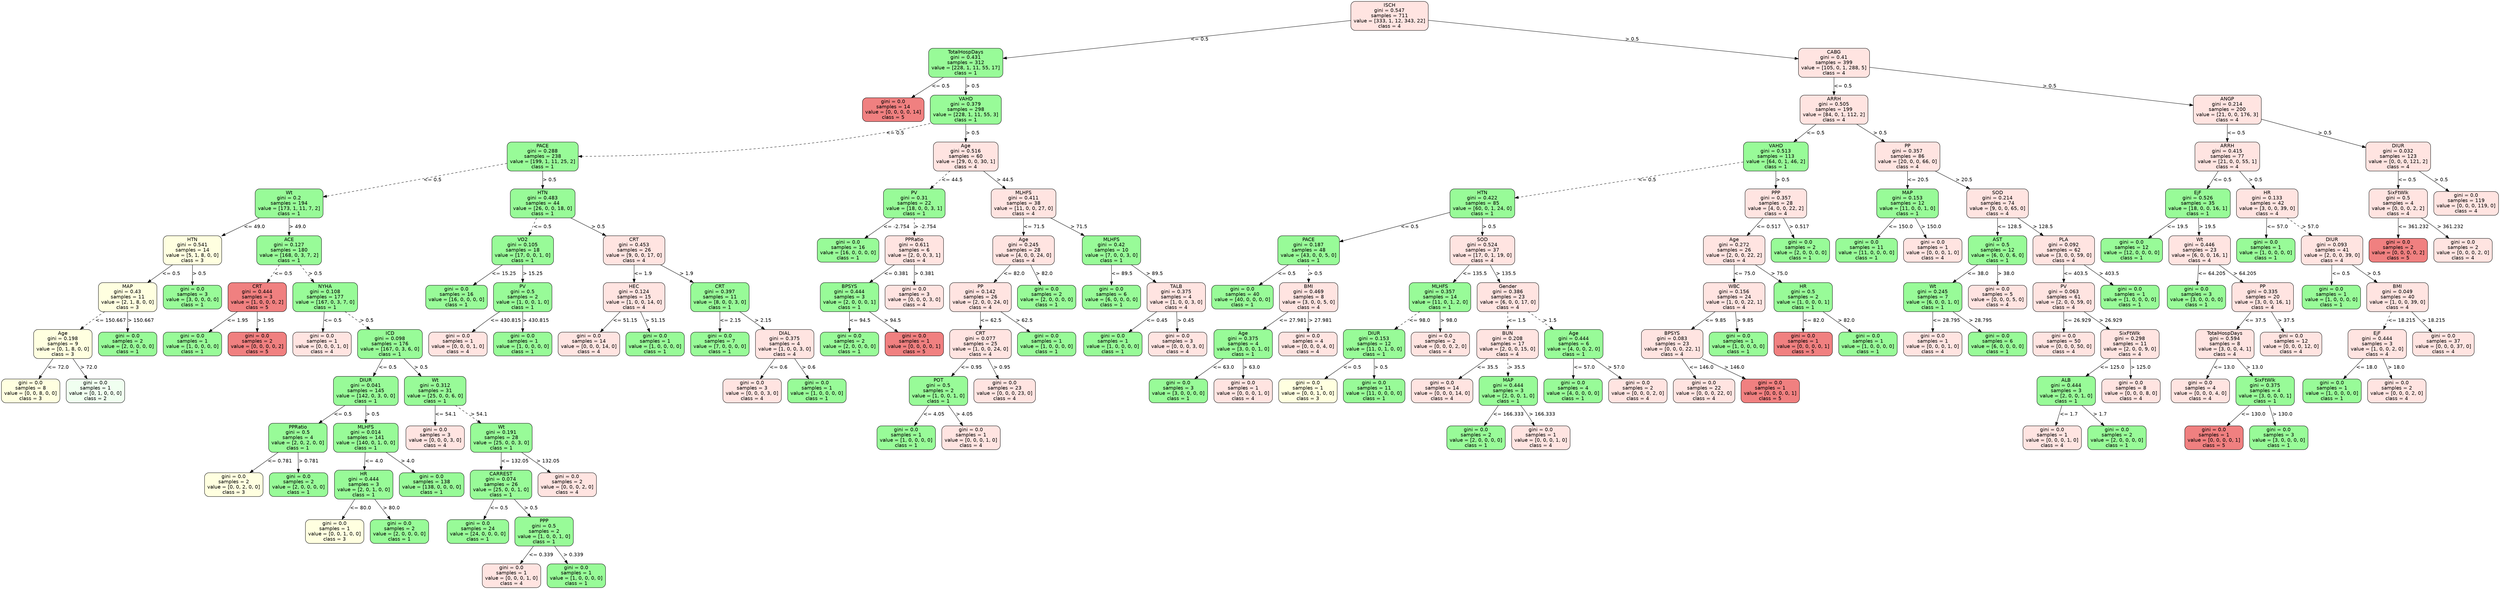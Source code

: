 strict digraph Tree {
	graph [bb="0,0,6093.5,1676"];
	node [color=black,
		fontname=helvetica,
		label="\N",
		shape=box,
		style="filled, rounded"
	];
	edge [fontname=helvetica];
	0	 [fillcolor=mistyrose,
		height=1.1528,
		label="ISCH\ngini = 0.547\nsamples = 711\nvalue = [333, 1, 12, 343, 22]\nclass = 4",
		pos="3339,1634.5",
		width=2.5694];
	1	 [fillcolor=palegreen,
		height=1.1528,
		label="TotalHospDays\ngini = 0.431\nsamples = 312\nvalue = [228, 1, 11, 55, 17]\nclass = 1",
		pos="2294,1500.5",
		width=2.4583];
	0 -> 1	 [label="<= 0.5",
		labelangle=45,
		labeldistance=2.5,
		lp="2868,1567.5",
		op="<=",
		param=0.5,
		pos="e,2382.8,1511.9 3246.3,1622.6 3050,1597.4 2594.3,1539 2392.8,1513.2",
		style=solid];
	76	 [fillcolor=mistyrose,
		height=1.1528,
		label="CABG\ngini = 0.41\nsamples = 399\nvalue = [105, 0, 1, 288, 5]\nclass = 4",
		pos="4481,1500.5",
		width=2.3611];
	0 -> 76	 [label="> 0.5",
		labelangle=-45,
		labeldistance=2.5,
		lp="3960.5,1567.5",
		op=">",
		param=0.5,
		pos="e,4396,1510.5 3432,1623.6 3645.7,1598.5 4170.2,1537 4385.9,1511.7",
		style=solid];
	2	 [fillcolor=lightcoral,
		height=0.94444,
		label="gini = 0.0\nsamples = 14\nvalue = [0, 0, 0, 0, 14]\nclass = 5",
		pos="2117,1366.5",
		width=2.0417];
	1 -> 2	 [label="<= 0.5",
		lp="2231,1433.5",
		op="<=",
		param=0.5,
		pos="e,2161.9,1400.5 2239,1458.8 2217,1442.2 2191.8,1423.2 2170.1,1406.7",
		style=solid];
	3	 [fillcolor=palegreen,
		height=1.1528,
		label="VAHD\ngini = 0.379\nsamples = 298\nvalue = [228, 1, 11, 55, 3]\nclass = 1",
		pos="2294,1366.5",
		width=2.3611];
	1 -> 3	 [label="> 0.5",
		lp="2309.5,1433.5",
		op=">",
		param=0.5,
		pos="e,2294,1408.1 2294,1458.8 2294,1446 2294,1431.7 2294,1418.2",
		style=solid];
	4	 [fillcolor=palegreen,
		height=1.1528,
		label="PACE\ngini = 0.288\nsamples = 238\nvalue = [199, 1, 11, 25, 2]\nclass = 1",
		pos="1319,1232.5",
		width=2.3611];
	3 -> 4	 [label="<= 0.5",
		lp="2114,1299.5",
		op="<=",
		param=0.5,
		pos="e,1404.2,1238.1 2209,1327.9 2205.6,1326.8 2202.3,1325.9 2199,1325 2052.6,1286.3 1610.1,1252.4 1414.1,1238.8",
		style=dashed];
	53	 [fillcolor=mistyrose,
		height=1.1528,
		label="Age\ngini = 0.516\nsamples = 60\nvalue = [29, 0, 0, 30, 1]\nclass = 4",
		pos="2294,1232.5",
		width=2.1528];
	3 -> 53	 [label="> 0.5",
		lp="2309.5,1299.5",
		op=">",
		param=0.5,
		pos="e,2294,1274.1 2294,1324.8 2294,1312 2294,1297.7 2294,1284.2",
		style=solid];
	5	 [fillcolor=palegreen,
		height=1.1528,
		label="Wt\ngini = 0.2\nsamples = 194\nvalue = [173, 1, 11, 7, 2]\nclass = 1",
		pos="700,1098.5",
		width=2.25];
	4 -> 5	 [label="<= 0.5",
		lp="1049,1165.5",
		op="<=",
		param=0.5,
		pos="e,781.2,1116.1 1233.9,1214.1 1117.7,1188.9 910.25,1144 791.04,1118.2",
		style=dashed];
	38	 [fillcolor=palegreen,
		height=1.1528,
		label="HTN\ngini = 0.483\nsamples = 44\nvalue = [26, 0, 0, 18, 0]\nclass = 1",
		pos="1319,1098.5",
		width=2.1528];
	4 -> 38	 [label="> 0.5",
		lp="1334.5,1165.5",
		op=">",
		param=0.5,
		pos="e,1319,1140.1 1319,1190.8 1319,1178 1319,1163.7 1319,1150.2",
		style=solid];
	6	 [fillcolor=lightyellow,
		height=1.1528,
		label="HTN\ngini = 0.541\nsamples = 14\nvalue = [5, 1, 8, 0, 0]\nclass = 3",
		pos="465,964.5",
		width=1.9444];
	5 -> 6	 [label="<= 49.0",
		lp="613.5,1031.5",
		op="<=",
		param=49.0,
		pos="e,535.21,1004.5 626.93,1056.8 600.66,1041.9 570.92,1024.9 544.16,1009.6",
		style=solid];
	13	 [fillcolor=palegreen,
		height=1.1528,
		label="ACE\ngini = 0.127\nsamples = 180\nvalue = [168, 0, 3, 7, 2]\nclass = 1",
		pos="700,964.5",
		width=2.1528];
	5 -> 13	 [label="> 49.0",
		lp="719.5,1031.5",
		op=">",
		param=49.0,
		pos="e,700,1006.1 700,1056.8 700,1044 700,1029.7 700,1016.2",
		style=solid];
	7	 [fillcolor=lightyellow,
		height=1.1528,
		label="MAP\ngini = 0.43\nsamples = 11\nvalue = [2, 1, 8, 0, 0]\nclass = 3",
		pos="307,830.5",
		width=1.9444];
	6 -> 7	 [label="<= 0.5",
		lp="411,897.5",
		op="<=",
		param=0.5,
		pos="e,356.1,872.14 415.87,922.84 399.38,908.84 380.84,893.13 363.81,878.68",
		style=solid];
	12	 [fillcolor=palegreen,
		height=0.94444,
		label="gini = 0.0\nsamples = 3\nvalue = [3, 0, 0, 0, 0]\nclass = 1",
		pos="465,830.5",
		width=1.9444];
	6 -> 12	 [label="> 0.5",
		lp="480.5,897.5",
		op=">",
		param=0.5,
		pos="e,465,864.5 465,922.84 465,907.6 465,890.33 465,874.87",
		style=solid];
	8	 [fillcolor=lightyellow,
		height=1.1528,
		label="Age\ngini = 0.198\nsamples = 9\nvalue = [0, 1, 8, 0, 0]\nclass = 3",
		pos="149,696.5",
		width=1.9444];
	7 -> 8	 [label="<= 150.667",
		lp="268,763.5",
		op="<=",
		param=150.667,
		pos="e,195.3,738.28 254.59,788.88 247.29,782.93 239.93,776.85 233,771 223.15,762.68 212.78,753.69 202.82,744.92",
		style=dashed];
	11	 [fillcolor=palegreen,
		height=0.94444,
		label="gini = 0.0\nsamples = 2\nvalue = [2, 0, 0, 0, 0]\nclass = 1",
		pos="307,696.5",
		width=1.9444];
	7 -> 11	 [label="> 150.667",
		lp="337.5,763.5",
		op=">",
		param=150.667,
		pos="e,307,730.5 307,788.84 307,773.6 307,756.33 307,740.87",
		style=solid];
	9	 [fillcolor=lightyellow,
		height=0.94444,
		label="gini = 0.0\nsamples = 8\nvalue = [0, 0, 8, 0, 0]\nclass = 3",
		pos="70,562.5",
		width=1.9444];
	8 -> 9	 [label="<= 72.0",
		lp="135.5,629.5",
		op="<=",
		param=72.0,
		pos="e,90.047,596.5 124.44,654.84 115.2,639.17 104.68,621.33 95.371,605.53",
		style=solid];
	10	 [fillcolor=honeydew,
		height=0.94444,
		label="gini = 0.0\nsamples = 1\nvalue = [0, 1, 0, 0, 0]\nclass = 2",
		pos="228,562.5",
		width=1.9444];
	8 -> 10	 [label="> 72.0",
		lp="210.5,629.5",
		op=">",
		param=72.0,
		pos="e,207.95,596.5 173.56,654.84 182.8,639.17 193.32,621.33 202.63,605.53",
		style=solid];
	14	 [fillcolor=lightcoral,
		height=1.1528,
		label="CRT\ngini = 0.444\nsamples = 3\nvalue = [1, 0, 0, 0, 2]\nclass = 5",
		pos="623,830.5",
		width=1.9444];
	13 -> 14	 [label="<= 0.5",
		lp="684,897.5",
		op="<=",
		param=0.5,
		pos="e,646.93,872.14 676.06,922.84 668.45,909.6 659.96,894.82 652.04,881.03",
		style=dashed];
	17	 [fillcolor=palegreen,
		height=1.1528,
		label="NYHA\ngini = 0.108\nsamples = 177\nvalue = [167, 0, 3, 7, 0]\nclass = 1",
		pos="789,830.5",
		width=2.1528];
	13 -> 17	 [label="> 0.5",
		lp="763.5,897.5",
		op=">",
		param=0.5,
		pos="e,761.34,872.14 727.67,922.84 736.55,909.48 746.47,894.54 755.7,880.64",
		style=dashed];
	15	 [fillcolor=palegreen,
		height=0.94444,
		label="gini = 0.0\nsamples = 1\nvalue = [1, 0, 0, 0, 0]\nclass = 1",
		pos="465,696.5",
		width=1.9444];
	14 -> 15	 [label="<= 1.95",
		lp="572.5,763.5",
		op="<=",
		param=1.95,
		pos="e,505.09,730.5 573.87,788.84 554.45,772.36 532.19,753.49 512.89,737.12",
		style=solid];
	16	 [fillcolor=lightcoral,
		height=0.94444,
		label="gini = 0.0\nsamples = 2\nvalue = [0, 0, 0, 0, 2]\nclass = 5",
		pos="623,696.5",
		width=1.9444];
	14 -> 16	 [label="> 1.95",
		lp="642.5,763.5",
		op=">",
		param=1.95,
		pos="e,623,730.5 623,788.84 623,773.6 623,756.33 623,740.87",
		style=solid];
	18	 [fillcolor=mistyrose,
		height=0.94444,
		label="gini = 0.0\nsamples = 1\nvalue = [0, 0, 0, 1, 0]\nclass = 4",
		pos="781,696.5",
		width=1.9444];
	17 -> 18	 [label="<= 0.5",
		lp="806,763.5",
		op="<=",
		param=0.5,
		pos="e,783.03,730.5 786.51,788.84 785.6,773.6 784.57,756.33 783.65,740.87",
		style=solid];
	19	 [fillcolor=palegreen,
		height=1.1528,
		label="ICD\ngini = 0.098\nsamples = 176\nvalue = [167, 0, 3, 6, 0]\nclass = 1",
		pos="947,696.5",
		width=2.1528];
	17 -> 19	 [label="> 0.5",
		lp="888.5,763.5",
		op=">",
		param=0.5,
		pos="e,897.9,738.14 838.13,788.84 854.62,774.84 873.16,759.13 890.19,744.68",
		style=dashed];
	20	 [fillcolor=palegreen,
		height=1.1528,
		label="DIUR\ngini = 0.041\nsamples = 145\nvalue = [142, 0, 3, 0, 0]\nclass = 1",
		pos="863,562.5",
		width=2.1528];
	19 -> 20	 [label="<= 0.5",
		lp="928,629.5",
		op="<=",
		param=0.5,
		pos="e,889.1,604.14 920.88,654.84 912.51,641.48 903.14,626.54 894.43,612.64",
		style=solid];
	29	 [fillcolor=palegreen,
		height=1.1528,
		label="Wt\ngini = 0.312\nsamples = 31\nvalue = [25, 0, 0, 6, 0]\nclass = 1",
		pos="1032,562.5",
		width=2.0417];
	19 -> 29	 [label="> 0.5",
		lp="1008.5,629.5",
		op=">",
		param=0.5,
		pos="e,1005.6,604.14 973.43,654.84 981.9,641.48 991.38,626.54 1000.2,612.64",
		style=solid];
	21	 [fillcolor=palegreen,
		height=1.1528,
		label="PPRatio\ngini = 0.5\nsamples = 4\nvalue = [2, 0, 2, 0, 0]\nclass = 1",
		pos="699,428.5",
		width=1.9444];
	20 -> 21	 [label="<= 0.5",
		lp="806,495.5",
		op="<=",
		param=0.5,
		pos="e,749.96,470.14 812.01,520.84 794.88,506.84 775.65,491.13 757.96,476.68",
		style=solid];
	24	 [fillcolor=palegreen,
		height=1.1528,
		label="MLHFS\ngini = 0.014\nsamples = 141\nvalue = [140, 0, 1, 0, 0]\nclass = 1",
		pos="865,428.5",
		width=2.1528];
	20 -> 24	 [label="> 0.5",
		lp="880.5,495.5",
		op=">",
		param=0.5,
		pos="e,864.38,470.14 863.62,520.84 863.81,507.98 864.03,493.66 864.23,480.21",
		style=solid];
	22	 [fillcolor=lightyellow,
		height=0.94444,
		label="gini = 0.0\nsamples = 2\nvalue = [0, 0, 2, 0, 0]\nclass = 3",
		pos="541,294.5",
		width=1.9444];
	21 -> 22	 [label="<= 0.781",
		lp="652.5,361.5",
		op="<=",
		param=0.781,
		pos="e,581.09,328.5 649.87,386.84 630.45,370.36 608.19,351.49 588.89,335.12",
		style=solid];
	23	 [fillcolor=palegreen,
		height=0.94444,
		label="gini = 0.0\nsamples = 2\nvalue = [2, 0, 0, 0, 0]\nclass = 1",
		pos="699,294.5",
		width=1.9444];
	21 -> 23	 [label="> 0.781",
		lp="722,361.5",
		op=">",
		param=0.781,
		pos="e,699,328.5 699,386.84 699,371.6 699,354.33 699,338.87",
		style=solid];
	25	 [fillcolor=palegreen,
		height=1.1528,
		label="HR\ngini = 0.444\nsamples = 3\nvalue = [2, 0, 1, 0, 0]\nclass = 1",
		pos="857,294.5",
		width=1.9444];
	24 -> 25	 [label="<= 4.0",
		lp="882,361.5",
		op="<=",
		param=4.0,
		pos="e,859.49,336.14 862.51,386.84 861.75,373.98 860.89,359.66 860.09,346.21",
		style=solid];
	28	 [fillcolor=palegreen,
		height=0.94444,
		label="gini = 0.0\nsamples = 138\nvalue = [138, 0, 0, 0, 0]\nclass = 1",
		pos="1023,294.5",
		width=2.1528];
	24 -> 28	 [label="> 4.0",
		lp="964.5,361.5",
		op=">",
		param=4.0,
		pos="e,982.91,328.5 914.13,386.84 933.55,370.36 955.81,351.49 975.11,335.12",
		style=solid];
	26	 [fillcolor=lightyellow,
		height=0.94444,
		label="gini = 0.0\nsamples = 1\nvalue = [0, 0, 1, 0, 0]\nclass = 3",
		pos="785,160.5",
		width=1.9444];
	25 -> 26	 [label="<= 80.0",
		lp="847.5,227.5",
		op="<=",
		param=80.0,
		pos="e,803.27,194.5 834.61,252.84 826.19,237.17 816.61,219.33 808.12,203.53",
		style=solid];
	27	 [fillcolor=palegreen,
		height=0.94444,
		label="gini = 0.0\nsamples = 2\nvalue = [2, 0, 0, 0, 0]\nclass = 1",
		pos="943,160.5",
		width=1.9444];
	25 -> 27	 [label="> 80.0",
		lp="922.5,227.5",
		op=">",
		param=80.0,
		pos="e,921.18,194.5 883.74,252.84 893.89,237.02 905.46,218.99 915.67,203.09",
		style=solid];
	30	 [fillcolor=mistyrose,
		height=0.94444,
		label="gini = 0.0\nsamples = 3\nvalue = [0, 0, 0, 3, 0]\nclass = 4",
		pos="1031,428.5",
		width=1.9444];
	29 -> 30	 [label="<= 54.1",
		lp="1055.5,495.5",
		op="<=",
		param=54.1,
		pos="e,1031.3,462.5 1031.7,520.84 1031.6,505.6 1031.4,488.33 1031.3,472.87",
		style=solid];
	31	 [fillcolor=palegreen,
		height=1.1528,
		label="Wt\ngini = 0.191\nsamples = 28\nvalue = [25, 0, 0, 3, 0]\nclass = 1",
		pos="1193,428.5",
		width=2.0417];
	29 -> 31	 [label="> 54.1",
		lp="1137.5,495.5",
		op=">",
		param=54.1,
		pos="e,1143,470.14 1082.1,520.84 1098.9,506.84 1117.8,491.13 1135.1,476.68",
		style=dashed];
	32	 [fillcolor=palegreen,
		height=1.1528,
		label="CARREST\ngini = 0.074\nsamples = 26\nvalue = [25, 0, 0, 1, 0]\nclass = 1",
		pos="1192,294.5",
		width=2.0417];
	31 -> 32	 [label="<= 132.05",
		lp="1224,361.5",
		op="<=",
		param=132.05,
		pos="e,1192.3,336.14 1192.7,386.84 1192.6,373.98 1192.5,359.66 1192.4,346.21",
		style=solid];
	37	 [fillcolor=mistyrose,
		height=0.94444,
		label="gini = 0.0\nsamples = 2\nvalue = [0, 0, 0, 2, 0]\nclass = 4",
		pos="1354,294.5",
		width=1.9444];
	31 -> 37	 [label="> 132.05",
		lp="1306,361.5",
		op=">",
		param=132.05,
		pos="e,1313.1,328.5 1243.1,386.84 1262.9,370.36 1285.5,351.49 1305.2,335.12",
		style=solid];
	33	 [fillcolor=palegreen,
		height=0.94444,
		label="gini = 0.0\nsamples = 24\nvalue = [24, 0, 0, 0, 0]\nclass = 1",
		pos="1135,160.5",
		width=2.0417];
	32 -> 33	 [label="<= 0.5",
		lp="1186,227.5",
		op="<=",
		param=0.5,
		pos="e,1149.5,194.5 1174.3,252.84 1167.7,237.31 1160.2,219.66 1153.5,203.98",
		style=solid];
	34	 [fillcolor=palegreen,
		height=1.1528,
		label="PPP\ngini = 0.5\nsamples = 2\nvalue = [1, 0, 0, 1, 0]\nclass = 1",
		pos="1297,160.5",
		width=1.9444];
	32 -> 34	 [label="> 0.5",
		lp="1263.5,227.5",
		op=">",
		param=0.5,
		pos="e,1264.4,202.14 1224.6,252.84 1235.2,239.35 1247,224.26 1258,210.24",
		style=solid];
	35	 [fillcolor=mistyrose,
		height=0.94444,
		label="gini = 0.0\nsamples = 1\nvalue = [0, 0, 0, 1, 0]\nclass = 4",
		pos="1218,34",
		width=1.9444];
	34 -> 35	 [label="<= 0.339",
		lp="1285.5,93.5",
		op="<=",
		param=0.339,
		pos="e,1239.3,68.142 1270.9,118.73 1262.5,105.27 1253.2,90.336 1244.7,76.803",
		style=solid];
	36	 [fillcolor=palegreen,
		height=0.94444,
		label="gini = 0.0\nsamples = 1\nvalue = [1, 0, 0, 0, 0]\nclass = 1",
		pos="1376,34",
		width=1.9444];
	34 -> 36	 [label="> 0.339",
		lp="1365,93.5",
		op=">",
		param=0.339,
		pos="e,1354.7,68.142 1323.1,118.73 1331.5,105.27 1340.8,90.336 1349.3,76.803",
		style=solid];
	39	 [fillcolor=palegreen,
		height=1.1528,
		label="VO2\ngini = 0.105\nsamples = 18\nvalue = [17, 0, 0, 1, 0]\nclass = 1",
		pos="1271,964.5",
		width=2.0417];
	38 -> 39	 [label="<= 0.5",
		lp="1317,1031.5",
		op="<=",
		param=0.5,
		pos="e,1285.9,1006.1 1304.1,1056.8 1299.4,1043.9 1294.2,1029.4 1289.4,1015.8",
		style=dashed];
	44	 [fillcolor=mistyrose,
		height=1.1528,
		label="CRT\ngini = 0.453\nsamples = 26\nvalue = [9, 0, 0, 17, 0]\nclass = 4",
		pos="1543,964.5",
		width=2.0417];
	38 -> 44	 [label="> 0.5",
		lp="1453.5,1031.5",
		op=">",
		param=0.5,
		pos="e,1473.4,1006.1 1388.6,1056.8 1412.8,1042.4 1440,1026.1 1464.7,1011.3",
		style=solid];
	40	 [fillcolor=palegreen,
		height=0.94444,
		label="gini = 0.0\nsamples = 16\nvalue = [16, 0, 0, 0, 0]\nclass = 1",
		pos="1109,830.5",
		width=2.0417];
	39 -> 40	 [label="<= 15.25",
		lp="1222.5,897.5",
		op="<=",
		param=15.25,
		pos="e,1150.1,864.5 1220.6,922.84 1200.6,906.29 1177.7,887.32 1157.8,870.9",
		style=solid];
	41	 [fillcolor=palegreen,
		height=1.1528,
		label="PV\ngini = 0.5\nsamples = 2\nvalue = [1, 0, 0, 1, 0]\nclass = 1",
		pos="1271,830.5",
		width=1.9444];
	39 -> 41	 [label="> 15.25",
		lp="1294,897.5",
		op=">",
		param=15.25,
		pos="e,1271,872.14 1271,922.84 1271,909.98 1271,895.66 1271,882.21",
		style=solid];
	42	 [fillcolor=mistyrose,
		height=0.94444,
		label="gini = 0.0\nsamples = 1\nvalue = [0, 0, 0, 1, 0]\nclass = 4",
		pos="1113,696.5",
		width=1.9444];
	41 -> 42	 [label="<= 430.815",
		lp="1232,763.5",
		op="<=",
		param=430.815,
		pos="e,1150.7,730.64 1218.6,788.88 1211.3,782.93 1203.9,776.85 1197,771 1184.3,760.27 1170.7,748.42 1158.3,737.39",
		style=solid];
	43	 [fillcolor=palegreen,
		height=0.94444,
		label="gini = 0.0\nsamples = 1\nvalue = [1, 0, 0, 0, 0]\nclass = 1",
		pos="1271,696.5",
		width=1.9444];
	41 -> 43	 [label="> 430.815",
		lp="1301.5,763.5",
		op=">",
		param=430.815,
		pos="e,1271,730.5 1271,788.84 1271,773.6 1271,756.33 1271,740.87",
		style=solid];
	45	 [fillcolor=mistyrose,
		height=1.1528,
		label="HEC\ngini = 0.124\nsamples = 15\nvalue = [1, 0, 0, 14, 0]\nclass = 4",
		pos="1543,830.5",
		width=2.0417];
	44 -> 45	 [label="<= 1.9",
		lp="1563,897.5",
		op="<=",
		param=1.9,
		pos="e,1543,872.14 1543,922.84 1543,909.98 1543,895.66 1543,882.21",
		style=solid];
	48	 [fillcolor=palegreen,
		height=1.1528,
		label="CRT\ngini = 0.397\nsamples = 11\nvalue = [8, 0, 0, 3, 0]\nclass = 1",
		pos="1753,830.5",
		width=1.9444];
	44 -> 48	 [label="> 1.9",
		lp="1670.5,897.5",
		op=">",
		param=1.9,
		pos="e,1687.7,872.14 1608.3,922.84 1630.7,908.53 1656,892.42 1679,877.7",
		style=solid];
	46	 [fillcolor=mistyrose,
		height=0.94444,
		label="gini = 0.0\nsamples = 14\nvalue = [0, 0, 0, 14, 0]\nclass = 4",
		pos="1433,696.5",
		width=2.0417];
	45 -> 46	 [label="<= 51.15",
		lp="1519.5,763.5",
		op="<=",
		param=51.15,
		pos="e,1460.9,730.5 1508.8,788.84 1495.7,772.87 1480.7,754.66 1467.6,738.65",
		style=solid];
	47	 [fillcolor=palegreen,
		height=0.94444,
		label="gini = 0.0\nsamples = 1\nvalue = [1, 0, 0, 0, 0]\nclass = 1",
		pos="1595,696.5",
		width=1.9444];
	45 -> 47	 [label="> 51.15",
		lp="1594,763.5",
		op=">",
		param=51.15,
		pos="e,1581.8,730.5 1559.2,788.84 1565.2,773.31 1572,755.66 1578.1,739.98",
		style=solid];
	49	 [fillcolor=palegreen,
		height=0.94444,
		label="gini = 0.0\nsamples = 7\nvalue = [7, 0, 0, 0, 0]\nclass = 1",
		pos="1753,696.5",
		width=1.9444];
	48 -> 49	 [label="<= 2.15",
		lp="1776.5,763.5",
		op="<=",
		param=2.15,
		pos="e,1753,730.5 1753,788.84 1753,773.6 1753,756.33 1753,740.87",
		style=solid];
	50	 [fillcolor=mistyrose,
		height=1.1528,
		label="DIAL\ngini = 0.375\nsamples = 4\nvalue = [1, 0, 0, 3, 0]\nclass = 4",
		pos="1911,696.5",
		width=1.9444];
	48 -> 50	 [label="> 2.15",
		lp="1856.5,763.5",
		op=">",
		param=2.15,
		pos="e,1861.9,738.14 1802.1,788.84 1818.6,774.84 1837.2,759.13 1854.2,744.68",
		style=solid];
	51	 [fillcolor=mistyrose,
		height=0.94444,
		label="gini = 0.0\nsamples = 3\nvalue = [0, 0, 0, 3, 0]\nclass = 4",
		pos="1832,562.5",
		width=1.9444];
	50 -> 51	 [label="<= 0.6",
		lp="1894,629.5",
		op="<=",
		param=0.6,
		pos="e,1852,596.5 1886.4,654.84 1877.2,639.17 1866.7,621.33 1857.4,605.53",
		style=solid];
	52	 [fillcolor=palegreen,
		height=0.94444,
		label="gini = 0.0\nsamples = 1\nvalue = [1, 0, 0, 0, 0]\nclass = 1",
		pos="1990,562.5",
		width=1.9444];
	50 -> 52	 [label="> 0.6",
		lp="1968.5,629.5",
		op=">",
		param=0.6,
		pos="e,1970,596.5 1935.6,654.84 1944.8,639.17 1955.3,621.33 1964.6,605.53",
		style=solid];
	54	 [fillcolor=palegreen,
		height=1.1528,
		label="PV\ngini = 0.31\nsamples = 22\nvalue = [18, 0, 0, 3, 1]\nclass = 1",
		pos="2227,1098.5",
		width=2.0417];
	53 -> 54	 [label="<= 44.5",
		lp="2286.5,1165.5",
		op="<=",
		param=44.5,
		pos="e,2247.8,1140.1 2273.2,1190.8 2266.6,1177.7 2259.3,1163.1 2252.5,1149.4",
		style=dashed];
	61	 [fillcolor=mistyrose,
		height=1.1528,
		label="MLHFS\ngini = 0.411\nsamples = 38\nvalue = [11, 0, 0, 27, 0]\nclass = 4",
		pos="2516,1098.5",
		width=2.1528];
	53 -> 61	 [label="> 44.5",
		lp="2431.5,1165.5",
		op=">",
		param=44.5,
		pos="e,2447,1140.1 2363,1190.8 2386.9,1176.4 2413.9,1160.1 2438.4,1145.3",
		style=solid];
	55	 [fillcolor=palegreen,
		height=0.94444,
		label="gini = 0.0\nsamples = 16\nvalue = [16, 0, 0, 0, 0]\nclass = 1",
		pos="2065,964.5",
		width=2.0417];
	54 -> 55	 [label="<= -2.754",
		lp="2180.5,1031.5",
		op="<=",
		param=-2.754,
		pos="e,2106.1,998.5 2176.6,1056.8 2156.6,1040.3 2133.7,1021.3 2113.8,1004.9",
		style=solid];
	56	 [fillcolor=mistyrose,
		height=1.1528,
		label="PPRatio\ngini = 0.611\nsamples = 6\nvalue = [2, 0, 0, 3, 1]\nclass = 4",
		pos="2227,964.5",
		width=1.9444];
	54 -> 56	 [label="> -2.754",
		lp="2252.5,1031.5",
		op=">",
		param=-2.754,
		pos="e,2227,1006.1 2227,1056.8 2227,1044 2227,1029.7 2227,1016.2",
		style=dashed];
	57	 [fillcolor=palegreen,
		height=1.1528,
		label="BPSYS\ngini = 0.444\nsamples = 3\nvalue = [2, 0, 0, 0, 1]\nclass = 1",
		pos="2069,830.5",
		width=1.9444];
	56 -> 57	 [label="<= 0.381",
		lp="2180.5,897.5",
		op="<=",
		param=0.381,
		pos="e,2118.1,872.14 2177.9,922.84 2161.4,908.84 2142.8,893.13 2125.8,878.68",
		style=solid];
	60	 [fillcolor=mistyrose,
		height=0.94444,
		label="gini = 0.0\nsamples = 3\nvalue = [0, 0, 0, 3, 0]\nclass = 4",
		pos="2227,830.5",
		width=1.9444];
	56 -> 60	 [label="> 0.381",
		lp="2250,897.5",
		op=">",
		param=0.381,
		pos="e,2227,864.5 2227,922.84 2227,907.6 2227,890.33 2227,874.87",
		style=solid];
	58	 [fillcolor=palegreen,
		height=0.94444,
		label="gini = 0.0\nsamples = 2\nvalue = [2, 0, 0, 0, 0]\nclass = 1",
		pos="2069,696.5",
		width=1.9444];
	57 -> 58	 [label="<= 94.5",
		lp="2092.5,763.5",
		op="<=",
		param=94.5,
		pos="e,2069,730.5 2069,788.84 2069,773.6 2069,756.33 2069,740.87",
		style=solid];
	59	 [fillcolor=lightcoral,
		height=0.94444,
		label="gini = 0.0\nsamples = 1\nvalue = [0, 0, 0, 0, 1]\nclass = 5",
		pos="2227,696.5",
		width=1.9444];
	57 -> 59	 [label="> 94.5",
		lp="2172.5,763.5",
		op=">",
		param=94.5,
		pos="e,2186.9,730.5 2118.1,788.84 2137.6,772.36 2159.8,753.49 2179.1,737.12",
		style=solid];
	62	 [fillcolor=mistyrose,
		height=1.1528,
		label="Age\ngini = 0.245\nsamples = 28\nvalue = [4, 0, 0, 24, 0]\nclass = 4",
		pos="2516,964.5",
		width=2.0417];
	61 -> 62	 [label="<= 71.5",
		lp="2539.5,1031.5",
		op="<=",
		param=71.5,
		pos="e,2516,1006.1 2516,1056.8 2516,1044 2516,1029.7 2516,1016.2",
		style=solid];
	71	 [fillcolor=palegreen,
		height=1.1528,
		label="MLHFS\ngini = 0.42\nsamples = 10\nvalue = [7, 0, 0, 3, 0]\nclass = 1",
		pos="2709,964.5",
		width=1.9444];
	61 -> 71	 [label="> 71.5",
		lp="2638.5,1031.5",
		op=">",
		param=71.5,
		pos="e,2649,1006.1 2576,1056.8 2596.5,1042.6 2619.6,1026.6 2640.7,1011.9",
		style=solid];
	63	 [fillcolor=mistyrose,
		height=1.1528,
		label="PP\ngini = 0.142\nsamples = 26\nvalue = [2, 0, 0, 24, 0]\nclass = 4",
		pos="2389,830.5",
		width=2.0417];
	62 -> 63	 [label="<= 82.0",
		lp="2480.5,897.5",
		op="<=",
		param=82.0,
		pos="e,2428.5,872.14 2476.5,922.84 2463.5,909.1 2448.9,893.69 2435.4,879.46",
		style=solid];
	70	 [fillcolor=palegreen,
		height=0.94444,
		label="gini = 0.0\nsamples = 2\nvalue = [2, 0, 0, 0, 0]\nclass = 1",
		pos="2551,830.5",
		width=1.9444];
	62 -> 70	 [label="> 82.0",
		lp="2554.5,897.5",
		op=">",
		param=82.0,
		pos="e,2542.1,864.5 2526.9,922.84 2530.9,907.46 2535.5,889.99 2539.5,874.42",
		style=solid];
	64	 [fillcolor=mistyrose,
		height=1.1528,
		label="CRT\ngini = 0.077\nsamples = 25\nvalue = [1, 0, 0, 24, 0]\nclass = 4",
		pos="2389,696.5",
		width=2.0417];
	63 -> 64	 [label="<= 62.5",
		lp="2412.5,763.5",
		op="<=",
		param=62.5,
		pos="e,2389,738.14 2389,788.84 2389,775.98 2389,761.66 2389,748.21",
		style=solid];
	69	 [fillcolor=palegreen,
		height=0.94444,
		label="gini = 0.0\nsamples = 1\nvalue = [1, 0, 0, 0, 0]\nclass = 1",
		pos="2551,696.5",
		width=1.9444];
	63 -> 69	 [label="> 62.5",
		lp="2494.5,763.5",
		op=">",
		param=62.5,
		pos="e,2509.9,730.5 2439.4,788.84 2459.4,772.29 2482.3,753.32 2502.2,736.9",
		style=solid];
	65	 [fillcolor=palegreen,
		height=1.1528,
		label="POT\ngini = 0.5\nsamples = 2\nvalue = [1, 0, 0, 1, 0]\nclass = 1",
		pos="2285,562.5",
		width=1.9444];
	64 -> 65	 [label="<= 0.95",
		lp="2364.5,629.5",
		op="<=",
		param=0.95,
		pos="e,2317.3,604.14 2356.7,654.84 2346.2,641.35 2334.5,626.26 2323.6,612.24",
		style=solid];
	68	 [fillcolor=mistyrose,
		height=0.94444,
		label="gini = 0.0\nsamples = 23\nvalue = [0, 0, 0, 23, 0]\nclass = 4",
		pos="2447,562.5",
		width=2.0417];
	64 -> 68	 [label="> 0.95",
		lp="2439.5,629.5",
		op=">",
		param=0.95,
		pos="e,2432.3,596.5 2407,654.84 2413.8,639.31 2421.4,621.66 2428.2,605.98",
		style=solid];
	66	 [fillcolor=palegreen,
		height=0.94444,
		label="gini = 0.0\nsamples = 1\nvalue = [1, 0, 0, 0, 0]\nclass = 1",
		pos="2206,428.5",
		width=1.9444];
	65 -> 66	 [label="<= 4.05",
		lp="2271.5,495.5",
		op="<=",
		param=4.05,
		pos="e,2226,462.5 2260.4,520.84 2251.2,505.17 2240.7,487.33 2231.4,471.53",
		style=solid];
	67	 [fillcolor=mistyrose,
		height=0.94444,
		label="gini = 0.0\nsamples = 1\nvalue = [0, 0, 0, 1, 0]\nclass = 4",
		pos="2364,428.5",
		width=1.9444];
	65 -> 67	 [label="> 4.05",
		lp="2346.5,495.5",
		op=">",
		param=4.05,
		pos="e,2344,462.5 2309.6,520.84 2318.8,505.17 2329.3,487.33 2338.6,471.53",
		style=solid];
	72	 [fillcolor=palegreen,
		height=0.94444,
		label="gini = 0.0\nsamples = 6\nvalue = [6, 0, 0, 0, 0]\nclass = 1",
		pos="2709,830.5",
		width=1.9444];
	71 -> 72	 [label="<= 89.5",
		lp="2732.5,897.5",
		op="<=",
		param=89.5,
		pos="e,2709,864.5 2709,922.84 2709,907.6 2709,890.33 2709,874.87",
		style=solid];
	73	 [fillcolor=mistyrose,
		height=1.1528,
		label="TALB\ngini = 0.375\nsamples = 4\nvalue = [1, 0, 0, 3, 0]\nclass = 4",
		pos="2867,830.5",
		width=1.9444];
	71 -> 73	 [label="> 89.5",
		lp="2812.5,897.5",
		op=">",
		param=89.5,
		pos="e,2817.9,872.14 2758.1,922.84 2774.6,908.84 2793.2,893.13 2810.2,878.68",
		style=solid];
	74	 [fillcolor=palegreen,
		height=0.94444,
		label="gini = 0.0\nsamples = 1\nvalue = [1, 0, 0, 0, 0]\nclass = 1",
		pos="2713,696.5",
		width=1.9444];
	73 -> 74	 [label="<= 0.45",
		lp="2818.5,763.5",
		op="<=",
		param=0.45,
		pos="e,2752.1,730.5 2819.1,788.84 2800.2,772.36 2778.5,753.49 2759.7,737.12",
		style=solid];
	75	 [fillcolor=mistyrose,
		height=0.94444,
		label="gini = 0.0\nsamples = 3\nvalue = [0, 0, 0, 3, 0]\nclass = 4",
		pos="2871,696.5",
		width=1.9444];
	73 -> 75	 [label="> 0.45",
		lp="2889.5,763.5",
		op=">",
		param=0.45,
		pos="e,2870,730.5 2868.2,788.84 2868.7,773.6 2869.2,756.33 2869.7,740.87",
		style=solid];
	77	 [fillcolor=mistyrose,
		height=1.1528,
		label="ARRH\ngini = 0.505\nsamples = 199\nvalue = [84, 0, 1, 112, 2]\nclass = 4",
		pos="4481,1366.5",
		width=2.25];
	76 -> 77	 [label="<= 0.5",
		lp="4501,1433.5",
		op="<=",
		param=0.5,
		pos="e,4481,1408.1 4481,1458.8 4481,1446 4481,1431.7 4481,1418.2",
		style=solid];
	132	 [fillcolor=mistyrose,
		height=1.1528,
		label="ANGP\ngini = 0.214\nsamples = 200\nvalue = [21, 0, 0, 176, 3]\nclass = 4",
		pos="5431,1366.5",
		width=2.25];
	76 -> 132	 [label="> 0.5",
		lp="5000.5,1433.5",
		op=">",
		param=0.5,
		pos="e,5349.8,1378 4566.1,1488.5 4744.5,1463.3 5155.9,1405.3 5339.6,1379.4",
		style=solid];
	78	 [fillcolor=palegreen,
		height=1.1528,
		label="VAHD\ngini = 0.513\nsamples = 113\nvalue = [64, 0, 1, 46, 2]\nclass = 1",
		pos="4385,1232.5",
		width=2.1528];
	77 -> 78	 [label="<= 0.5",
		lp="4456,1299.5",
		op="<=",
		param=0.5,
		pos="e,4414.8,1274.1 4451.2,1324.8 4441.6,1311.5 4430.9,1296.5 4420.9,1282.6",
		style=solid];
	113	 [fillcolor=mistyrose,
		height=1.1528,
		label="PP\ngini = 0.357\nsamples = 86\nvalue = [20, 0, 0, 66, 0]\nclass = 4",
		pos="4620,1232.5",
		width=2.1528];
	77 -> 113	 [label="> 0.5",
		lp="4570.5,1299.5",
		op=">",
		param=0.5,
		pos="e,4576.8,1274.1 4524.2,1324.8 4538.5,1311.1 4554.5,1295.7 4569.2,1281.5",
		style=solid];
	79	 [fillcolor=palegreen,
		height=1.1528,
		label="HTN\ngini = 0.422\nsamples = 85\nvalue = [60, 0, 1, 24, 0]\nclass = 1",
		pos="3574,1098.5",
		width=2.1528];
	78 -> 79	 [label="<= 0.5",
		lp="4024,1165.5",
		op="<=",
		param=0.5,
		pos="e,3651.5,1111.3 4307.2,1219.7 4155.6,1194.6 3821.1,1139.3 3661.8,1113",
		style=dashed];
	102	 [fillcolor=mistyrose,
		height=1.1528,
		label="PPP\ngini = 0.357\nsamples = 28\nvalue = [4, 0, 0, 22, 2]\nclass = 4",
		pos="4385,1098.5",
		width=2.0417];
	78 -> 102	 [label="> 0.5",
		lp="4400.5,1165.5",
		op=">",
		param=0.5,
		pos="e,4385,1140.1 4385,1190.8 4385,1178 4385,1163.7 4385,1150.2",
		style=solid];
	80	 [fillcolor=palegreen,
		height=1.1528,
		label="PACE\ngini = 0.187\nsamples = 48\nvalue = [43, 0, 0, 5, 0]\nclass = 1",
		pos="3191,964.5",
		width=2.0417];
	79 -> 80	 [label="<= 0.5",
		lp="3414,1031.5",
		op="<=",
		param=0.5,
		pos="e,3264.8,990.33 3496.5,1071.4 3432,1048.8 3340.4,1016.8 3274.4,993.67",
		style=solid];
	87	 [fillcolor=mistyrose,
		height=1.1528,
		label="SOD\ngini = 0.524\nsamples = 37\nvalue = [17, 0, 1, 19, 0]\nclass = 4",
		pos="3574,964.5",
		width=2.1528];
	79 -> 87	 [label="> 0.5",
		lp="3589.5,1031.5",
		op=">",
		param=0.5,
		pos="e,3574,1006.1 3574,1056.8 3574,1044 3574,1029.7 3574,1016.2",
		style=solid];
	81	 [fillcolor=palegreen,
		height=0.94444,
		label="gini = 0.0\nsamples = 40\nvalue = [40, 0, 0, 0, 0]\nclass = 1",
		pos="3029,830.5",
		width=2.0417];
	80 -> 81	 [label="<= 0.5",
		lp="3135,897.5",
		op="<=",
		param=0.5,
		pos="e,3070.1,864.5 3140.6,922.84 3120.6,906.29 3097.7,887.32 3077.8,870.9",
		style=solid];
	82	 [fillcolor=mistyrose,
		height=1.1528,
		label="BMI\ngini = 0.469\nsamples = 8\nvalue = [3, 0, 0, 5, 0]\nclass = 4",
		pos="3191,830.5",
		width=1.9444];
	80 -> 82	 [label="> 0.5",
		lp="3206.5,897.5",
		op=">",
		param=0.5,
		pos="e,3191,872.14 3191,922.84 3191,909.98 3191,895.66 3191,882.21",
		style=dashed];
	83	 [fillcolor=palegreen,
		height=1.1528,
		label="Age\ngini = 0.375\nsamples = 4\nvalue = [3, 0, 0, 1, 0]\nclass = 1",
		pos="3031,696.5",
		width=1.9444];
	82 -> 83	 [label="<= 27.981",
		lp="3147,763.5",
		op="<=",
		param=27.981,
		pos="e,3080.7,738.14 3141.3,788.84 3124.5,774.84 3105.8,759.13 3088.5,744.68",
		style=solid];
	86	 [fillcolor=mistyrose,
		height=0.94444,
		label="gini = 0.0\nsamples = 4\nvalue = [0, 0, 0, 4, 0]\nclass = 4",
		pos="3189,696.5",
		width=1.9444];
	82 -> 86	 [label="> 27.981",
		lp="3218,763.5",
		op=">",
		param=27.981,
		pos="e,3189.5,730.5 3190.4,788.84 3190.2,773.6 3189.9,756.33 3189.7,740.87",
		style=solid];
	84	 [fillcolor=palegreen,
		height=0.94444,
		label="gini = 0.0\nsamples = 3\nvalue = [3, 0, 0, 0, 0]\nclass = 1",
		pos="2873,562.5",
		width=1.9444];
	83 -> 84	 [label="<= 63.0",
		lp="2980.5,629.5",
		op="<=",
		param=63.0,
		pos="e,2913.1,596.5 2981.9,654.84 2962.4,638.36 2940.2,619.49 2920.9,603.12",
		style=solid];
	85	 [fillcolor=mistyrose,
		height=0.94444,
		label="gini = 0.0\nsamples = 1\nvalue = [0, 0, 0, 1, 0]\nclass = 4",
		pos="3031,562.5",
		width=1.9444];
	83 -> 85	 [label="> 63.0",
		lp="3050.5,629.5",
		op=">",
		param=63.0,
		pos="e,3031,596.5 3031,654.84 3031,639.6 3031,622.33 3031,606.87",
		style=solid];
	88	 [fillcolor=palegreen,
		height=1.1528,
		label="MLHFS\ngini = 0.357\nsamples = 14\nvalue = [11, 0, 1, 2, 0]\nclass = 1",
		pos="3512,830.5",
		width=2.0417];
	87 -> 88	 [label="<= 135.5",
		lp="3572.5,897.5",
		op="<=",
		param=135.5,
		pos="e,3531.3,872.14 3554.7,922.84 3548.7,909.73 3541.9,895.1 3535.6,881.42",
		style=solid];
	93	 [fillcolor=mistyrose,
		height=1.1528,
		label="Gender\ngini = 0.386\nsamples = 23\nvalue = [6, 0, 0, 17, 0]\nclass = 4",
		pos="3677,830.5",
		width=2.0417];
	87 -> 93	 [label="> 135.5",
		lp="3652,897.5",
		op=">",
		param=135.5,
		pos="e,3645,872.14 3606,922.84 3616.4,909.35 3628,894.26 3638.8,880.24",
		style=solid];
	89	 [fillcolor=palegreen,
		height=1.1528,
		label="DIUR\ngini = 0.153\nsamples = 12\nvalue = [11, 0, 1, 0, 0]\nclass = 1",
		pos="3351,696.5",
		width=2.0417];
	88 -> 89	 [label="<= 98.0",
		lp="3460.5,763.5",
		op="<=",
		param=98.0,
		pos="e,3401,738.14 3461.9,788.84 3445.1,774.84 3426.2,759.13 3408.9,744.68",
		style=dashed];
	92	 [fillcolor=mistyrose,
		height=0.94444,
		label="gini = 0.0\nsamples = 2\nvalue = [0, 0, 0, 2, 0]\nclass = 4",
		pos="3513,696.5",
		width=1.9444];
	88 -> 92	 [label="> 98.0",
		lp="3532.5,763.5",
		op=">",
		param=98.0,
		pos="e,3512.7,730.5 3512.3,788.84 3512.4,773.6 3512.6,756.33 3512.7,740.87",
		style=solid];
	90	 [fillcolor=lightyellow,
		height=0.94444,
		label="gini = 0.0\nsamples = 1\nvalue = [0, 0, 1, 0, 0]\nclass = 3",
		pos="3189,562.5",
		width=1.9444];
	89 -> 90	 [label="<= 0.5",
		lp="3295,629.5",
		op="<=",
		param=0.5,
		pos="e,3230.1,596.5 3300.6,654.84 3280.6,638.29 3257.7,619.32 3237.8,602.9",
		style=solid];
	91	 [fillcolor=palegreen,
		height=0.94444,
		label="gini = 0.0\nsamples = 11\nvalue = [11, 0, 0, 0, 0]\nclass = 1",
		pos="3351,562.5",
		width=2.0417];
	89 -> 91	 [label="> 0.5",
		lp="3366.5,629.5",
		op=">",
		param=0.5,
		pos="e,3351,596.5 3351,654.84 3351,639.6 3351,622.33 3351,606.87",
		style=solid];
	94	 [fillcolor=mistyrose,
		height=1.1528,
		label="BUN\ngini = 0.208\nsamples = 17\nvalue = [2, 0, 0, 15, 0]\nclass = 4",
		pos="3676,696.5",
		width=2.0417];
	93 -> 94	 [label="<= 1.5",
		lp="3697,763.5",
		op="<=",
		param=1.5,
		pos="e,3676.3,738.14 3676.7,788.84 3676.6,775.98 3676.5,761.66 3676.4,748.21",
		style=dashed];
	99	 [fillcolor=palegreen,
		height=1.1528,
		label="Age\ngini = 0.444\nsamples = 6\nvalue = [4, 0, 0, 2, 0]\nclass = 1",
		pos="3838,696.5",
		width=1.9444];
	93 -> 99	 [label="> 1.5",
		lp="3778.5,763.5",
		op=">",
		param=1.5,
		pos="e,3788,738.14 3727.1,788.84 3743.9,774.84 3762.8,759.13 3780.1,744.68",
		style=dashed];
	95	 [fillcolor=mistyrose,
		height=0.94444,
		label="gini = 0.0\nsamples = 14\nvalue = [0, 0, 0, 14, 0]\nclass = 4",
		pos="3516,562.5",
		width=2.0417];
	94 -> 95	 [label="<= 35.5",
		lp="3624.5,629.5",
		op="<=",
		param=35.5,
		pos="e,3556.6,596.5 3626.3,654.84 3606.6,638.36 3584,619.49 3564.5,603.12",
		style=solid];
	96	 [fillcolor=palegreen,
		height=1.1528,
		label="MAP\ngini = 0.444\nsamples = 3\nvalue = [2, 0, 0, 1, 0]\nclass = 1",
		pos="3678,562.5",
		width=1.9444];
	94 -> 96	 [label="> 35.5",
		lp="3697.5,629.5",
		op=">",
		param=35.5,
		pos="e,3677.4,604.14 3676.6,654.84 3676.8,641.98 3677,627.66 3677.2,614.21",
		style=dashed];
	97	 [fillcolor=palegreen,
		height=0.94444,
		label="gini = 0.0\nsamples = 2\nvalue = [2, 0, 0, 0, 0]\nclass = 1",
		pos="3599,428.5",
		width=1.9444];
	96 -> 97	 [label="<= 166.333",
		lp="3676,495.5",
		op="<=",
		param=166.333,
		pos="e,3619,462.5 3653.4,520.84 3644.2,505.17 3633.7,487.33 3624.4,471.53",
		style=solid];
	98	 [fillcolor=mistyrose,
		height=0.94444,
		label="gini = 0.0\nsamples = 1\nvalue = [0, 0, 0, 1, 0]\nclass = 4",
		pos="3757,428.5",
		width=1.9444];
	96 -> 98	 [label="> 166.333",
		lp="3754.5,495.5",
		op=">",
		param=166.333,
		pos="e,3738.1,462.8 3704.3,520.7 3707.9,514.79 3711.6,508.76 3715,503 3721,492.92 3727.2,481.98 3733.1,471.66",
		style=solid];
	100	 [fillcolor=palegreen,
		height=0.94444,
		label="gini = 0.0\nsamples = 4\nvalue = [4, 0, 0, 0, 0]\nclass = 1",
		pos="3836,562.5",
		width=1.9444];
	99 -> 100	 [label="<= 57.0",
		lp="3861.5,629.5",
		op="<=",
		param=57.0,
		pos="e,3836.5,596.5 3837.4,654.84 3837.2,639.6 3836.9,622.33 3836.7,606.87",
		style=solid];
	101	 [fillcolor=mistyrose,
		height=0.94444,
		label="gini = 0.0\nsamples = 2\nvalue = [0, 0, 0, 2, 0]\nclass = 4",
		pos="3994,562.5",
		width=1.9444];
	99 -> 101	 [label="> 57.0",
		lp="3940.5,629.5",
		op=">",
		param=57.0,
		pos="e,3954.4,596.5 3886.5,654.84 3905.7,638.36 3927.7,619.49 3946.7,603.12",
		style=solid];
	103	 [fillcolor=mistyrose,
		height=1.1528,
		label="Age\ngini = 0.272\nsamples = 26\nvalue = [2, 0, 0, 22, 2]\nclass = 4",
		pos="4228,964.5",
		width=2.0417];
	102 -> 103	 [label="<= 0.517",
		lp="4339.5,1031.5",
		op="<=",
		param=0.517,
		pos="e,4276.8,1006.1 4336.2,1056.8 4319.8,1042.8 4301.4,1027.1 4284.4,1012.7",
		style=solid];
	112	 [fillcolor=palegreen,
		height=0.94444,
		label="gini = 0.0\nsamples = 2\nvalue = [2, 0, 0, 0, 0]\nclass = 1",
		pos="4390,964.5",
		width=1.9444];
	102 -> 112	 [label="> 0.517",
		lp="4411,1031.5",
		op=">",
		param=0.517,
		pos="e,4388.7,998.5 4386.6,1056.8 4387.1,1041.6 4387.8,1024.3 4388.3,1008.9",
		style=solid];
	104	 [fillcolor=mistyrose,
		height=1.1528,
		label="WBC\ngini = 0.156\nsamples = 24\nvalue = [1, 0, 0, 22, 1]\nclass = 4",
		pos="4228,830.5",
		width=2.0417];
	103 -> 104	 [label="<= 75.0",
		lp="4251.5,897.5",
		op="<=",
		param=75.0,
		pos="e,4228,872.14 4228,922.84 4228,909.98 4228,895.66 4228,882.21",
		style=solid];
	109	 [fillcolor=palegreen,
		height=1.1528,
		label="HR\ngini = 0.5\nsamples = 2\nvalue = [1, 0, 0, 0, 1]\nclass = 1",
		pos="4398,830.5",
		width=1.9444];
	103 -> 109	 [label="> 75.0",
		lp="4338.5,897.5",
		op=">",
		param=75.0,
		pos="e,4345.2,872.14 4280.9,922.84 4298.6,908.84 4318.6,893.13 4336.9,878.68",
		style=solid];
	105	 [fillcolor=mistyrose,
		height=1.1528,
		label="BPSYS\ngini = 0.083\nsamples = 23\nvalue = [0, 0, 0, 22, 1]\nclass = 4",
		pos="4078,696.5",
		width=2.0417];
	104 -> 105	 [label="<= 9.85",
		lp="4181.5,763.5",
		op="<=",
		param=9.85,
		pos="e,4124.6,738.14 4181.4,788.84 4165.8,774.97 4148.4,759.41 4132.4,745.07",
		style=solid];
	108	 [fillcolor=palegreen,
		height=0.94444,
		label="gini = 0.0\nsamples = 1\nvalue = [1, 0, 0, 0, 0]\nclass = 1",
		pos="4240,696.5",
		width=1.9444];
	104 -> 108	 [label="> 9.85",
		lp="4254.5,763.5",
		op=">",
		param=9.85,
		pos="e,4237,730.5 4231.7,788.84 4233.1,773.6 4234.6,756.33 4236,740.87",
		style=solid];
	106	 [fillcolor=mistyrose,
		height=0.94444,
		label="gini = 0.0\nsamples = 22\nvalue = [0, 0, 0, 22, 0]\nclass = 4",
		pos="4156,562.5",
		width=2.0417];
	105 -> 106	 [label="<= 146.0",
		lp="4147.5,629.5",
		op="<=",
		param=146.0,
		pos="e,4136.2,596.5 4102.3,654.84 4111.4,639.17 4121.8,621.33 4131,605.53",
		style=solid];
	107	 [fillcolor=lightcoral,
		height=0.94444,
		label="gini = 0.0\nsamples = 1\nvalue = [0, 0, 0, 0, 1]\nclass = 5",
		pos="4318,562.5",
		width=1.9444];
	105 -> 107	 [label="> 146.0",
		lp="4229,629.5",
		op=">",
		param=146.0,
		pos="e,4257,596.56 4151.6,655.38 4182.4,638.23 4217.9,618.4 4248.2,601.48",
		style=solid];
	110	 [fillcolor=lightcoral,
		height=0.94444,
		label="gini = 0.0\nsamples = 1\nvalue = [0, 0, 0, 0, 1]\nclass = 5",
		pos="4398,696.5",
		width=1.9444];
	109 -> 110	 [label="<= 82.0",
		lp="4421.5,763.5",
		op="<=",
		param=82.0,
		pos="e,4398,730.5 4398,788.84 4398,773.6 4398,756.33 4398,740.87",
		style=solid];
	111	 [fillcolor=palegreen,
		height=0.94444,
		label="gini = 0.0\nsamples = 1\nvalue = [1, 0, 0, 0, 0]\nclass = 1",
		pos="4556,696.5",
		width=1.9444];
	109 -> 111	 [label="> 82.0",
		lp="4501.5,763.5",
		op=">",
		param=82.0,
		pos="e,4515.9,730.5 4447.1,788.84 4466.6,772.36 4488.8,753.49 4508.1,737.12",
		style=solid];
	114	 [fillcolor=palegreen,
		height=1.1528,
		label="MAP\ngini = 0.153\nsamples = 12\nvalue = [11, 0, 0, 1, 0]\nclass = 1",
		pos="4620,1098.5",
		width=2.0417];
	113 -> 114	 [label="<= 20.5",
		lp="4643.5,1165.5",
		op="<=",
		param=20.5,
		pos="e,4620,1140.1 4620,1190.8 4620,1178 4620,1163.7 4620,1150.2",
		style=solid];
	117	 [fillcolor=mistyrose,
		height=1.1528,
		label="SOD\ngini = 0.214\nsamples = 74\nvalue = [9, 0, 0, 65, 0]\nclass = 4",
		pos="4872,1098.5",
		width=2.0417];
	113 -> 117	 [label="> 20.5",
		lp="4773.5,1165.5",
		op=">",
		param=20.5,
		pos="e,4798.5,1137.6 4697.7,1191.2 4726.8,1175.7 4759.9,1158.1 4789.4,1142.4",
		style=solid];
	115	 [fillcolor=palegreen,
		height=0.94444,
		label="gini = 0.0\nsamples = 11\nvalue = [11, 0, 0, 0, 0]\nclass = 1",
		pos="4552,964.5",
		width=2.0417];
	114 -> 115	 [label="<= 150.0",
		lp="4616.5,1031.5",
		op="<=",
		param=150.0,
		pos="e,4569.3,998.5 4598.9,1056.8 4590.9,1041.2 4581.9,1023.3 4573.8,1007.5",
		style=solid];
	116	 [fillcolor=mistyrose,
		height=0.94444,
		label="gini = 0.0\nsamples = 1\nvalue = [0, 0, 0, 1, 0]\nclass = 4",
		pos="4714,964.5",
		width=1.9444];
	114 -> 116	 [label="> 150.0",
		lp="4693,1031.5",
		op=">",
		param=150.0,
		pos="e,4690.1,998.5 4649.2,1056.8 4660.3,1041 4673,1023 4684.1,1007.1",
		style=solid];
	118	 [fillcolor=palegreen,
		height=1.1528,
		label="AST\ngini = 0.5\nsamples = 12\nvalue = [6, 0, 0, 6, 0]\nclass = 1",
		pos="4872,964.5",
		width=1.9444];
	117 -> 118	 [label="<= 128.5",
		lp="4899.5,1031.5",
		op="<=",
		param=128.5,
		pos="e,4872,1006.1 4872,1056.8 4872,1044 4872,1029.7 4872,1016.2",
		style=solid];
	123	 [fillcolor=mistyrose,
		height=1.1528,
		label="PLA\ngini = 0.092\nsamples = 62\nvalue = [3, 0, 0, 59, 0]\nclass = 4",
		pos="5034,964.5",
		width=2.0417];
	117 -> 123	 [label="> 128.5",
		lp="4981,1031.5",
		op=">",
		param=128.5,
		pos="e,4983.7,1006.1 4922.4,1056.8 4939.3,1042.8 4958.3,1027.1 4975.8,1012.7",
		style=solid];
	119	 [fillcolor=palegreen,
		height=1.1528,
		label="Wt\ngini = 0.245\nsamples = 7\nvalue = [6, 0, 0, 1, 0]\nclass = 1",
		pos="4714,830.5",
		width=1.9444];
	118 -> 119	 [label="<= 38.0",
		lp="4821.5,897.5",
		op="<=",
		param=38.0,
		pos="e,4763.1,872.14 4822.9,922.84 4806.4,908.84 4787.8,893.13 4770.8,878.68",
		style=solid];
	122	 [fillcolor=mistyrose,
		height=0.94444,
		label="gini = 0.0\nsamples = 5\nvalue = [0, 0, 0, 5, 0]\nclass = 4",
		pos="4872,830.5",
		width=1.9444];
	118 -> 122	 [label="> 38.0",
		lp="4891.5,897.5",
		op=">",
		param=38.0,
		pos="e,4872,864.5 4872,922.84 4872,907.6 4872,890.33 4872,874.87",
		style=solid];
	120	 [fillcolor=mistyrose,
		height=0.94444,
		label="gini = 0.0\nsamples = 1\nvalue = [0, 0, 0, 1, 0]\nclass = 4",
		pos="4714,696.5",
		width=1.9444];
	119 -> 120	 [label="<= 28.795",
		lp="4745,763.5",
		op="<=",
		param=28.795,
		pos="e,4714,730.5 4714,788.84 4714,773.6 4714,756.33 4714,740.87",
		style=solid];
	121	 [fillcolor=palegreen,
		height=0.94444,
		label="gini = 0.0\nsamples = 6\nvalue = [6, 0, 0, 0, 0]\nclass = 1",
		pos="4872,696.5",
		width=1.9444];
	119 -> 121	 [label="> 28.795",
		lp="4825,763.5",
		op=">",
		param=28.795,
		pos="e,4831.9,730.5 4763.1,788.84 4782.6,772.36 4804.8,753.49 4824.1,737.12",
		style=solid];
	124	 [fillcolor=mistyrose,
		height=1.1528,
		label="PV\ngini = 0.063\nsamples = 61\nvalue = [2, 0, 0, 59, 0]\nclass = 4",
		pos="5034,830.5",
		width=2.0417];
	123 -> 124	 [label="<= 403.5",
		lp="5061.5,897.5",
		op="<=",
		param=403.5,
		pos="e,5034,872.14 5034,922.84 5034,909.98 5034,895.66 5034,882.21",
		style=solid];
	131	 [fillcolor=palegreen,
		height=0.94444,
		label="gini = 0.0\nsamples = 1\nvalue = [1, 0, 0, 0, 0]\nclass = 1",
		pos="5196,830.5",
		width=1.9444];
	123 -> 131	 [label="> 403.5",
		lp="5143,897.5",
		op=">",
		param=403.5,
		pos="e,5154.9,864.5 5084.4,922.84 5104.4,906.29 5127.3,887.32 5147.2,870.9",
		style=solid];
	125	 [fillcolor=mistyrose,
		height=0.94444,
		label="gini = 0.0\nsamples = 50\nvalue = [0, 0, 0, 50, 0]\nclass = 4",
		pos="5034,696.5",
		width=2.0417];
	124 -> 125	 [label="<= 26.929",
		lp="5065,763.5",
		op="<=",
		param=26.929,
		pos="e,5034,730.5 5034,788.84 5034,773.6 5034,756.33 5034,740.87",
		style=solid];
	126	 [fillcolor=mistyrose,
		height=1.1528,
		label="SixFtWlk\ngini = 0.298\nsamples = 11\nvalue = [2, 0, 0, 9, 0]\nclass = 4",
		pos="5196,696.5",
		width=1.9444];
	124 -> 126	 [label="> 26.929",
		lp="5147,763.5",
		op=">",
		param=26.929,
		pos="e,5145.7,738.14 5084.4,788.84 5101.3,774.84 5120.3,759.13 5137.8,744.68",
		style=solid];
	127	 [fillcolor=palegreen,
		height=1.1528,
		label="ALB\ngini = 0.444\nsamples = 3\nvalue = [2, 0, 0, 1, 0]\nclass = 1",
		pos="5050,562.5",
		width=1.9444];
	126 -> 127	 [label="<= 125.0",
		lp="5155.5,629.5",
		op="<=",
		param=125.0,
		pos="e,5095.4,604.14 5150.6,654.84 5135.5,640.97 5118.5,625.41 5102.9,611.07",
		style=solid];
	130	 [fillcolor=mistyrose,
		height=0.94444,
		label="gini = 0.0\nsamples = 8\nvalue = [0, 0, 0, 8, 0]\nclass = 4",
		pos="5208,562.5",
		width=1.9444];
	126 -> 130	 [label="> 125.0",
		lp="5226,629.5",
		op=">",
		param=125.0,
		pos="e,5205,596.5 5199.7,654.84 5201.1,639.6 5202.6,622.33 5204,606.87",
		style=solid];
	128	 [fillcolor=mistyrose,
		height=0.94444,
		label="gini = 0.0\nsamples = 1\nvalue = [0, 0, 0, 1, 0]\nclass = 4",
		pos="4971,428.5",
		width=1.9444];
	127 -> 128	 [label="<= 1.7",
		lp="5033,495.5",
		op="<=",
		param=1.7,
		pos="e,4991,462.5 5025.4,520.84 5016.2,505.17 5005.7,487.33 4996.4,471.53",
		style=solid];
	129	 [fillcolor=palegreen,
		height=0.94444,
		label="gini = 0.0\nsamples = 2\nvalue = [2, 0, 0, 0, 0]\nclass = 1",
		pos="5129,428.5",
		width=1.9444];
	127 -> 129	 [label="> 1.7",
		lp="5107.5,495.5",
		op=">",
		param=1.7,
		pos="e,5109,462.5 5074.6,520.84 5083.8,505.17 5094.3,487.33 5103.6,471.53",
		style=solid];
	133	 [fillcolor=mistyrose,
		height=1.1528,
		label="ARRH\ngini = 0.415\nsamples = 77\nvalue = [21, 0, 0, 55, 1]\nclass = 4",
		pos="5431,1232.5",
		width=2.1528];
	132 -> 133	 [label="<= 0.5",
		lp="5451,1299.5",
		op="<=",
		param=0.5,
		pos="e,5431,1274.1 5431,1324.8 5431,1312 5431,1297.7 5431,1284.2",
		style=solid];
	154	 [fillcolor=mistyrose,
		height=1.1528,
		label="DIUR\ngini = 0.032\nsamples = 123\nvalue = [0, 0, 0, 121, 2]\nclass = 4",
		pos="5850,1232.5",
		width=2.1528];
	132 -> 154	 [label="> 0.5",
		lp="5669.5,1299.5",
		op=">",
		param=0.5,
		pos="e,5772.5,1257.3 5512.3,1340.5 5584.3,1317.5 5689,1284 5762.7,1260.4",
		style=solid];
	134	 [fillcolor=palegreen,
		height=1.1528,
		label="EjF\ngini = 0.526\nsamples = 35\nvalue = [18, 0, 0, 16, 1]\nclass = 1",
		pos="5360,1098.5",
		width=2.1528];
	133 -> 134	 [label="<= 0.5",
		lp="5418,1165.5",
		op="<=",
		param=0.5,
		pos="e,5382.1,1140.1 5408.9,1190.8 5401.9,1177.6 5394.1,1162.8 5386.8,1149",
		style=solid];
	145	 [fillcolor=mistyrose,
		height=1.1528,
		label="HR\ngini = 0.133\nsamples = 42\nvalue = [3, 0, 0, 39, 0]\nclass = 4",
		pos="5529,1098.5",
		width=2.0417];
	133 -> 145	 [label="> 0.5",
		lp="5498.5,1165.5",
		op=">",
		param=0.5,
		pos="e,5498.5,1140.1 5461.5,1190.8 5471.3,1177.3 5482.4,1162.3 5492.6,1148.2",
		style=solid];
	135	 [fillcolor=palegreen,
		height=0.94444,
		label="gini = 0.0\nsamples = 12\nvalue = [12, 0, 0, 0, 0]\nclass = 1",
		pos="5199,964.5",
		width=2.0417];
	134 -> 135	 [label="<= 19.5",
		lp="5308.5,1031.5",
		op="<=",
		param=19.5,
		pos="e,5239.9,998.5 5309.9,1056.8 5290.1,1040.4 5267.5,1021.5 5247.8,1005.1",
		style=solid];
	136	 [fillcolor=mistyrose,
		height=1.1528,
		label="Wt\ngini = 0.446\nsamples = 23\nvalue = [6, 0, 0, 16, 1]\nclass = 4",
		pos="5364,964.5",
		width=2.0417];
	134 -> 136	 [label="> 19.5",
		lp="5382.5,1031.5",
		op=">",
		param=19.5,
		pos="e,5362.8,1006.1 5361.2,1056.8 5361.6,1044 5362.1,1029.7 5362.5,1016.2",
		style=solid];
	137	 [fillcolor=palegreen,
		height=0.94444,
		label="gini = 0.0\nsamples = 3\nvalue = [3, 0, 0, 0, 0]\nclass = 1",
		pos="5359,830.5",
		width=1.9444];
	136 -> 137	 [label="<= 64.205",
		lp="5393,897.5",
		op="<=",
		param=64.205,
		pos="e,5360.3,864.5 5362.4,922.84 5361.9,907.6 5361.2,890.33 5360.7,874.87",
		style=solid];
	138	 [fillcolor=mistyrose,
		height=1.1528,
		label="PP\ngini = 0.335\nsamples = 20\nvalue = [3, 0, 0, 16, 1]\nclass = 4",
		pos="5521,830.5",
		width=2.0417];
	136 -> 138	 [label="> 64.205",
		lp="5475,897.5",
		op=">",
		param=64.205,
		pos="e,5472.2,872.14 5412.8,922.84 5429.2,908.84 5447.6,893.13 5464.6,878.68",
		style=solid];
	139	 [fillcolor=mistyrose,
		height=1.1528,
		label="TotalHospDays\ngini = 0.594\nsamples = 8\nvalue = [3, 0, 0, 4, 1]\nclass = 4",
		pos="5401,696.5",
		width=1.9444];
	138 -> 139	 [label="<= 37.5",
		lp="5488.5,763.5",
		op="<=",
		param=37.5,
		pos="e,5438.3,738.14 5483.7,788.84 5471.5,775.22 5457.8,759.97 5445.2,745.85",
		style=solid];
	144	 [fillcolor=mistyrose,
		height=0.94444,
		label="gini = 0.0\nsamples = 12\nvalue = [0, 0, 0, 12, 0]\nclass = 4",
		pos="5563,696.5",
		width=2.0417];
	138 -> 144	 [label="> 37.5",
		lp="5563.5,763.5",
		op=">",
		param=37.5,
		pos="e,5552.3,730.5 5534.1,788.84 5538.9,773.46 5544.4,755.99 5549.2,740.42",
		style=solid];
	140	 [fillcolor=mistyrose,
		height=0.94444,
		label="gini = 0.0\nsamples = 4\nvalue = [0, 0, 0, 4, 0]\nclass = 4",
		pos="5389,562.5",
		width=1.9444];
	139 -> 140	 [label="<= 13.0",
		lp="5419.5,629.5",
		op="<=",
		param=13.0,
		pos="e,5392,596.5 5397.3,654.84 5395.9,639.6 5394.4,622.33 5393,606.87",
		style=solid];
	141	 [fillcolor=palegreen,
		height=1.1528,
		label="SixFtWlk\ngini = 0.375\nsamples = 4\nvalue = [3, 0, 0, 0, 1]\nclass = 1",
		pos="5547,562.5",
		width=1.9444];
	139 -> 141	 [label="> 13.0",
		lp="5498.5,629.5",
		op=">",
		param=13.0,
		pos="e,5501.6,604.14 5446.4,654.84 5461.5,640.97 5478.5,625.41 5494.1,611.07",
		style=solid];
	142	 [fillcolor=lightcoral,
		height=0.94444,
		label="gini = 0.0\nsamples = 1\nvalue = [0, 0, 0, 0, 1]\nclass = 5",
		pos="5468,428.5",
		width=1.9444];
	141 -> 142	 [label="<= 130.0",
		lp="5537.5,495.5",
		op="<=",
		param=130.0,
		pos="e,5488,462.5 5522.4,520.84 5513.2,505.17 5502.7,487.33 5493.4,471.53",
		style=solid];
	143	 [fillcolor=palegreen,
		height=0.94444,
		label="gini = 0.0\nsamples = 3\nvalue = [3, 0, 0, 0, 0]\nclass = 1",
		pos="5626,428.5",
		width=1.9444];
	141 -> 143	 [label="> 130.0",
		lp="5612,495.5",
		op=">",
		param=130.0,
		pos="e,5606,462.5 5571.6,520.84 5580.8,505.17 5591.3,487.33 5600.6,471.53",
		style=solid];
	146	 [fillcolor=palegreen,
		height=0.94444,
		label="gini = 0.0\nsamples = 1\nvalue = [1, 0, 0, 0, 0]\nclass = 1",
		pos="5526,964.5",
		width=1.9444];
	145 -> 146	 [label="<= 57.0",
		lp="5551.5,1031.5",
		op="<=",
		param=57.0,
		pos="e,5526.8,998.5 5528.1,1056.8 5527.7,1041.6 5527.3,1024.3 5527,1008.9",
		style=solid];
	147	 [fillcolor=mistyrose,
		height=1.1528,
		label="DIUR\ngini = 0.093\nsamples = 41\nvalue = [2, 0, 0, 39, 0]\nclass = 4",
		pos="5688,964.5",
		width=2.0417];
	145 -> 147	 [label="> 57.0",
		lp="5633.5,1031.5",
		op=">",
		param=57.0,
		pos="e,5638.6,1006.1 5578.4,1056.8 5595,1042.8 5613.7,1027.1 5630.8,1012.7",
		style=dashed];
	148	 [fillcolor=palegreen,
		height=0.94444,
		label="gini = 0.0\nsamples = 1\nvalue = [1, 0, 0, 0, 0]\nclass = 1",
		pos="5683,830.5",
		width=1.9444];
	147 -> 148	 [label="<= 0.5",
		lp="5706,897.5",
		op="<=",
		param=0.5,
		pos="e,5684.3,864.5 5686.4,922.84 5685.9,907.6 5685.2,890.33 5684.7,874.87",
		style=solid];
	149	 [fillcolor=mistyrose,
		height=1.1528,
		label="BMI\ngini = 0.049\nsamples = 40\nvalue = [1, 0, 0, 39, 0]\nclass = 4",
		pos="5845,830.5",
		width=2.0417];
	147 -> 149	 [label="> 0.5",
		lp="5787.5,897.5",
		op=">",
		param=0.5,
		pos="e,5796.2,872.14 5736.8,922.84 5753.2,908.84 5771.6,893.13 5788.6,878.68",
		style=solid];
	150	 [fillcolor=mistyrose,
		height=1.1528,
		label="EjF\ngini = 0.444\nsamples = 3\nvalue = [1, 0, 0, 2, 0]\nclass = 4",
		pos="5765,696.5",
		width=1.9444];
	149 -> 150	 [label="<= 18.215",
		lp="5839,763.5",
		op="<=",
		param=18.215,
		pos="e,5789.9,738.14 5820.1,788.84 5812.2,775.6 5803.4,760.82 5795.2,747.03",
		style=dashed];
	153	 [fillcolor=mistyrose,
		height=0.94444,
		label="gini = 0.0\nsamples = 37\nvalue = [0, 0, 0, 37, 0]\nclass = 4",
		pos="5927,696.5",
		width=2.0417];
	149 -> 153	 [label="> 18.215",
		lp="5916,763.5",
		op=">",
		param=18.215,
		pos="e,5906.2,730.5 5870.5,788.84 5880.2,773.02 5891.2,754.99 5900.9,739.09",
		style=solid];
	151	 [fillcolor=palegreen,
		height=0.94444,
		label="gini = 0.0\nsamples = 1\nvalue = [1, 0, 0, 0, 0]\nclass = 1",
		pos="5741,562.5",
		width=1.9444];
	150 -> 151	 [label="<= 18.0",
		lp="5777.5,629.5",
		op="<=",
		param=18.0,
		pos="e,5747.1,596.5 5757.5,654.84 5754.8,639.46 5751.7,621.99 5748.9,606.42",
		style=solid];
	152	 [fillcolor=mistyrose,
		height=0.94444,
		label="gini = 0.0\nsamples = 2\nvalue = [0, 0, 0, 2, 0]\nclass = 4",
		pos="5899,562.5",
		width=1.9444];
	150 -> 152	 [label="> 18.0",
		lp="5856.5,629.5",
		op=">",
		param=18.0,
		pos="e,5865,596.5 5806.7,654.84 5822.9,638.58 5841.5,619.99 5857.7,603.77",
		style=solid];
	155	 [fillcolor=mistyrose,
		height=1.1528,
		label="SixFtWlk\ngini = 0.5\nsamples = 4\nvalue = [0, 0, 0, 2, 2]\nclass = 4",
		pos="5850,1098.5",
		width=1.9444];
	154 -> 155	 [label="<= 0.5",
		lp="5870,1165.5",
		op="<=",
		param=0.5,
		pos="e,5850,1140.1 5850,1190.8 5850,1178 5850,1163.7 5850,1150.2",
		style=solid];
	158	 [fillcolor=mistyrose,
		height=0.94444,
		label="gini = 0.0\nsamples = 119\nvalue = [0, 0, 0, 119, 0]\nclass = 4",
		pos="6016,1098.5",
		width=2.1528];
	154 -> 158	 [label="> 0.5",
		lp="5953.5,1165.5",
		op=">",
		param=0.5,
		pos="e,5973.9,1132.5 5901.6,1190.8 5922.1,1174.3 5945.6,1155.3 5966,1138.9",
		style=solid];
	156	 [fillcolor=lightcoral,
		height=0.94444,
		label="gini = 0.0\nsamples = 2\nvalue = [0, 0, 0, 0, 2]\nclass = 5",
		pos="5850,964.5",
		width=1.9444];
	155 -> 156	 [label="<= 361.232",
		lp="5885,1031.5",
		op="<=",
		param=361.232,
		pos="e,5850,998.5 5850,1056.8 5850,1041.6 5850,1024.3 5850,1008.9",
		style=solid];
	157	 [fillcolor=mistyrose,
		height=0.94444,
		label="gini = 0.0\nsamples = 2\nvalue = [0, 0, 0, 2, 0]\nclass = 4",
		pos="6008,964.5",
		width=1.9444];
	155 -> 157	 [label="> 361.232",
		lp="5971.5,1031.5",
		op=">",
		param=361.232,
		pos="e,5970.3,998.64 5902.4,1056.9 5909.7,1050.9 5917.1,1044.9 5924,1039 5936.7,1028.3 5950.3,1016.4 5962.7,1005.4",
		style=solid];
}
